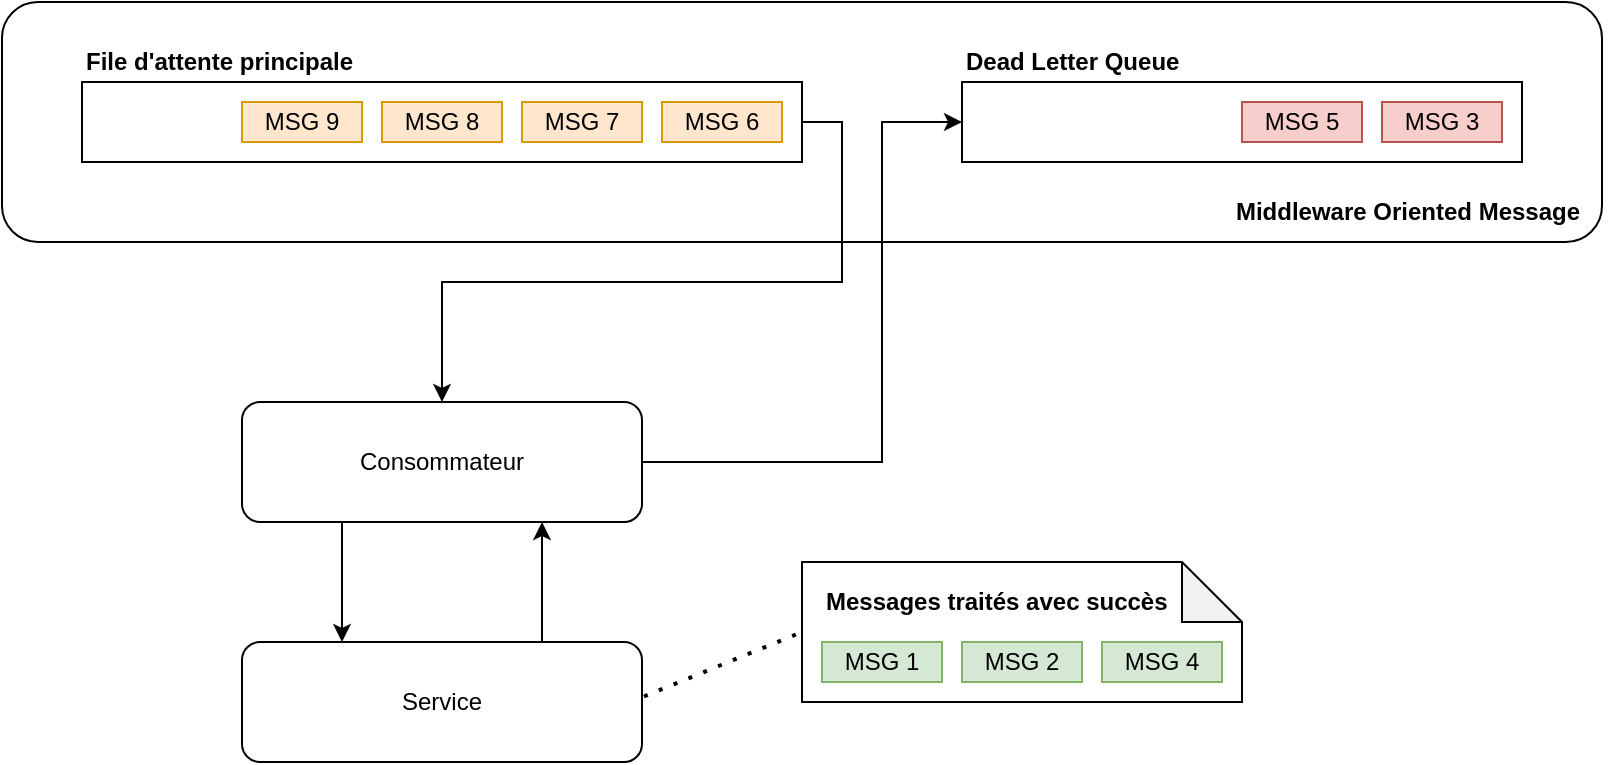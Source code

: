 <mxfile version="24.7.7">
  <diagram name="Page-1" id="YrretrUeSy9x0n4MR7zK">
    <mxGraphModel dx="923" dy="605" grid="1" gridSize="10" guides="1" tooltips="1" connect="1" arrows="1" fold="1" page="1" pageScale="1" pageWidth="827" pageHeight="1169" math="0" shadow="0">
      <root>
        <mxCell id="0" />
        <mxCell id="1" parent="0" />
        <mxCell id="lmVAtQzLCsuGvMG9RFtC-13" value="" style="rounded=1;whiteSpace=wrap;html=1;" vertex="1" parent="1">
          <mxGeometry x="40" y="80" width="800" height="120" as="geometry" />
        </mxCell>
        <mxCell id="lmVAtQzLCsuGvMG9RFtC-1" value="" style="rounded=0;whiteSpace=wrap;html=1;" vertex="1" parent="1">
          <mxGeometry x="80" y="120" width="360" height="40" as="geometry" />
        </mxCell>
        <mxCell id="lmVAtQzLCsuGvMG9RFtC-2" value="MSG 7" style="rounded=0;whiteSpace=wrap;html=1;fillColor=#ffe6cc;strokeColor=#d79b00;" vertex="1" parent="1">
          <mxGeometry x="300" y="130" width="60" height="20" as="geometry" />
        </mxCell>
        <mxCell id="lmVAtQzLCsuGvMG9RFtC-3" value="MSG 6" style="rounded=0;whiteSpace=wrap;html=1;fillColor=#ffe6cc;strokeColor=#d79b00;" vertex="1" parent="1">
          <mxGeometry x="370" y="130" width="60" height="20" as="geometry" />
        </mxCell>
        <mxCell id="lmVAtQzLCsuGvMG9RFtC-4" value="MSG 8" style="rounded=0;whiteSpace=wrap;html=1;fillColor=#ffe6cc;strokeColor=#d79b00;" vertex="1" parent="1">
          <mxGeometry x="230" y="130" width="60" height="20" as="geometry" />
        </mxCell>
        <mxCell id="lmVAtQzLCsuGvMG9RFtC-5" value="MSG 9" style="rounded=0;whiteSpace=wrap;html=1;fillColor=#ffe6cc;strokeColor=#d79b00;" vertex="1" parent="1">
          <mxGeometry x="160" y="130" width="60" height="20" as="geometry" />
        </mxCell>
        <mxCell id="lmVAtQzLCsuGvMG9RFtC-6" value="" style="rounded=0;whiteSpace=wrap;html=1;" vertex="1" parent="1">
          <mxGeometry x="520" y="120" width="280" height="40" as="geometry" />
        </mxCell>
        <mxCell id="lmVAtQzLCsuGvMG9RFtC-7" value="Consommateur" style="rounded=1;whiteSpace=wrap;html=1;" vertex="1" parent="1">
          <mxGeometry x="160" y="280" width="200" height="60" as="geometry" />
        </mxCell>
        <mxCell id="lmVAtQzLCsuGvMG9RFtC-8" value="Service" style="rounded=1;whiteSpace=wrap;html=1;" vertex="1" parent="1">
          <mxGeometry x="160" y="400" width="200" height="60" as="geometry" />
        </mxCell>
        <mxCell id="lmVAtQzLCsuGvMG9RFtC-19" value="" style="shape=note;whiteSpace=wrap;html=1;backgroundOutline=1;darkOpacity=0.05;" vertex="1" parent="1">
          <mxGeometry x="440" y="360" width="220" height="70" as="geometry" />
        </mxCell>
        <mxCell id="lmVAtQzLCsuGvMG9RFtC-9" value="" style="endArrow=classic;html=1;rounded=0;exitX=1;exitY=0.5;exitDx=0;exitDy=0;entryX=0.5;entryY=0;entryDx=0;entryDy=0;" edge="1" parent="1" source="lmVAtQzLCsuGvMG9RFtC-1" target="lmVAtQzLCsuGvMG9RFtC-7">
          <mxGeometry width="50" height="50" relative="1" as="geometry">
            <mxPoint x="480" y="300" as="sourcePoint" />
            <mxPoint x="530" y="250" as="targetPoint" />
            <Array as="points">
              <mxPoint x="460" y="140" />
              <mxPoint x="460" y="220" />
              <mxPoint x="260" y="220" />
            </Array>
          </mxGeometry>
        </mxCell>
        <mxCell id="lmVAtQzLCsuGvMG9RFtC-10" value="" style="endArrow=classic;html=1;rounded=0;exitX=0.25;exitY=1;exitDx=0;exitDy=0;entryX=0.25;entryY=0;entryDx=0;entryDy=0;" edge="1" parent="1" source="lmVAtQzLCsuGvMG9RFtC-7" target="lmVAtQzLCsuGvMG9RFtC-8">
          <mxGeometry width="50" height="50" relative="1" as="geometry">
            <mxPoint x="480" y="300" as="sourcePoint" />
            <mxPoint x="530" y="250" as="targetPoint" />
          </mxGeometry>
        </mxCell>
        <mxCell id="lmVAtQzLCsuGvMG9RFtC-11" value="" style="endArrow=classic;html=1;rounded=0;exitX=0.75;exitY=0;exitDx=0;exitDy=0;entryX=0.75;entryY=1;entryDx=0;entryDy=0;" edge="1" parent="1" source="lmVAtQzLCsuGvMG9RFtC-8" target="lmVAtQzLCsuGvMG9RFtC-7">
          <mxGeometry width="50" height="50" relative="1" as="geometry">
            <mxPoint x="480" y="300" as="sourcePoint" />
            <mxPoint x="530" y="250" as="targetPoint" />
          </mxGeometry>
        </mxCell>
        <mxCell id="lmVAtQzLCsuGvMG9RFtC-12" value="" style="endArrow=classic;html=1;rounded=0;exitX=1;exitY=0.5;exitDx=0;exitDy=0;entryX=0;entryY=0.5;entryDx=0;entryDy=0;" edge="1" parent="1" source="lmVAtQzLCsuGvMG9RFtC-7" target="lmVAtQzLCsuGvMG9RFtC-6">
          <mxGeometry width="50" height="50" relative="1" as="geometry">
            <mxPoint x="480" y="300" as="sourcePoint" />
            <mxPoint x="530" y="250" as="targetPoint" />
            <Array as="points">
              <mxPoint x="480" y="310" />
              <mxPoint x="480" y="140" />
            </Array>
          </mxGeometry>
        </mxCell>
        <mxCell id="lmVAtQzLCsuGvMG9RFtC-14" value="MSG 1" style="rounded=0;whiteSpace=wrap;html=1;fillColor=#d5e8d4;strokeColor=#82b366;" vertex="1" parent="1">
          <mxGeometry x="450" y="400" width="60" height="20" as="geometry" />
        </mxCell>
        <mxCell id="lmVAtQzLCsuGvMG9RFtC-15" value="MSG 2" style="rounded=0;whiteSpace=wrap;html=1;fillColor=#d5e8d4;strokeColor=#82b366;" vertex="1" parent="1">
          <mxGeometry x="520" y="400" width="60" height="20" as="geometry" />
        </mxCell>
        <mxCell id="lmVAtQzLCsuGvMG9RFtC-16" value="MSG 4" style="rounded=0;whiteSpace=wrap;html=1;fillColor=#d5e8d4;strokeColor=#82b366;" vertex="1" parent="1">
          <mxGeometry x="590" y="400" width="60" height="20" as="geometry" />
        </mxCell>
        <mxCell id="lmVAtQzLCsuGvMG9RFtC-17" value="MSG 3" style="rounded=0;whiteSpace=wrap;html=1;fillColor=#f8cecc;strokeColor=#b85450;" vertex="1" parent="1">
          <mxGeometry x="730" y="130" width="60" height="20" as="geometry" />
        </mxCell>
        <mxCell id="lmVAtQzLCsuGvMG9RFtC-18" value="MSG 5" style="rounded=0;whiteSpace=wrap;html=1;fillColor=#f8cecc;strokeColor=#b85450;" vertex="1" parent="1">
          <mxGeometry x="660" y="130" width="60" height="20" as="geometry" />
        </mxCell>
        <mxCell id="lmVAtQzLCsuGvMG9RFtC-20" value="&lt;b&gt;&lt;font style=&quot;font-size: 12px;&quot;&gt;Messages traités avec succès&lt;/font&gt;&lt;/b&gt;" style="text;html=1;align=left;verticalAlign=middle;whiteSpace=wrap;rounded=0;" vertex="1" parent="1">
          <mxGeometry x="450" y="370" width="180" height="20" as="geometry" />
        </mxCell>
        <mxCell id="lmVAtQzLCsuGvMG9RFtC-23" value="" style="endArrow=none;dashed=1;html=1;dashPattern=1 3;strokeWidth=2;rounded=0;exitX=1.005;exitY=0.454;exitDx=0;exitDy=0;exitPerimeter=0;entryX=0;entryY=0.5;entryDx=0;entryDy=0;entryPerimeter=0;" edge="1" parent="1" source="lmVAtQzLCsuGvMG9RFtC-8" target="lmVAtQzLCsuGvMG9RFtC-19">
          <mxGeometry width="50" height="50" relative="1" as="geometry">
            <mxPoint x="470" y="450" as="sourcePoint" />
            <mxPoint x="520" y="400" as="targetPoint" />
          </mxGeometry>
        </mxCell>
        <mxCell id="lmVAtQzLCsuGvMG9RFtC-24" value="&lt;b&gt;File d&#39;attente principale&lt;/b&gt;" style="text;html=1;align=left;verticalAlign=middle;whiteSpace=wrap;rounded=0;" vertex="1" parent="1">
          <mxGeometry x="80" y="100" width="150" height="20" as="geometry" />
        </mxCell>
        <mxCell id="lmVAtQzLCsuGvMG9RFtC-25" value="&lt;b&gt;Dead Letter Queue&lt;/b&gt;" style="text;html=1;align=left;verticalAlign=middle;whiteSpace=wrap;rounded=0;" vertex="1" parent="1">
          <mxGeometry x="520" y="100" width="150" height="20" as="geometry" />
        </mxCell>
        <mxCell id="lmVAtQzLCsuGvMG9RFtC-26" value="&lt;b&gt;Middleware Oriented Message&lt;/b&gt;" style="text;html=1;align=center;verticalAlign=middle;whiteSpace=wrap;rounded=0;" vertex="1" parent="1">
          <mxGeometry x="640" y="170" width="206" height="30" as="geometry" />
        </mxCell>
      </root>
    </mxGraphModel>
  </diagram>
</mxfile>
